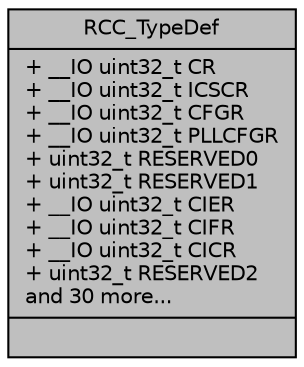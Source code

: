 digraph "RCC_TypeDef"
{
 // LATEX_PDF_SIZE
  edge [fontname="Helvetica",fontsize="10",labelfontname="Helvetica",labelfontsize="10"];
  node [fontname="Helvetica",fontsize="10",shape=record];
  Node1 [label="{RCC_TypeDef\n|+ __IO uint32_t CR\l+ __IO uint32_t ICSCR\l+ __IO uint32_t CFGR\l+ __IO uint32_t PLLCFGR\l+ uint32_t RESERVED0\l+ uint32_t RESERVED1\l+ __IO uint32_t CIER\l+ __IO uint32_t CIFR\l+ __IO uint32_t CICR\l+ uint32_t RESERVED2\land 30 more...\l|}",height=0.2,width=0.4,color="black", fillcolor="grey75", style="filled", fontcolor="black",tooltip="Reset and Clock Control."];
}
